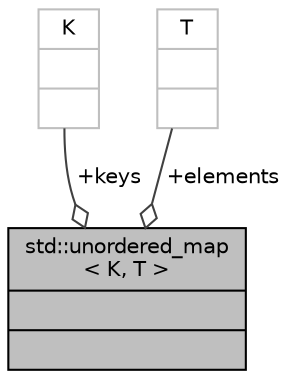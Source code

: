 digraph "std::unordered_map&lt; K, T &gt;"
{
  edge [fontname="Helvetica",fontsize="10",labelfontname="Helvetica",labelfontsize="10"];
  node [fontname="Helvetica",fontsize="10",shape=record];
  Node904 [label="{std::unordered_map\l\< K, T \>\n||}",height=0.2,width=0.4,color="black", fillcolor="grey75", style="filled", fontcolor="black"];
  Node905 -> Node904 [color="grey25",fontsize="10",style="solid",label=" +keys" ,arrowhead="odiamond",fontname="Helvetica"];
  Node905 [label="{K\n||}",height=0.2,width=0.4,color="grey75", fillcolor="white", style="filled"];
  Node906 -> Node904 [color="grey25",fontsize="10",style="solid",label=" +elements" ,arrowhead="odiamond",fontname="Helvetica"];
  Node906 [label="{T\n||}",height=0.2,width=0.4,color="grey75", fillcolor="white", style="filled"];
}
